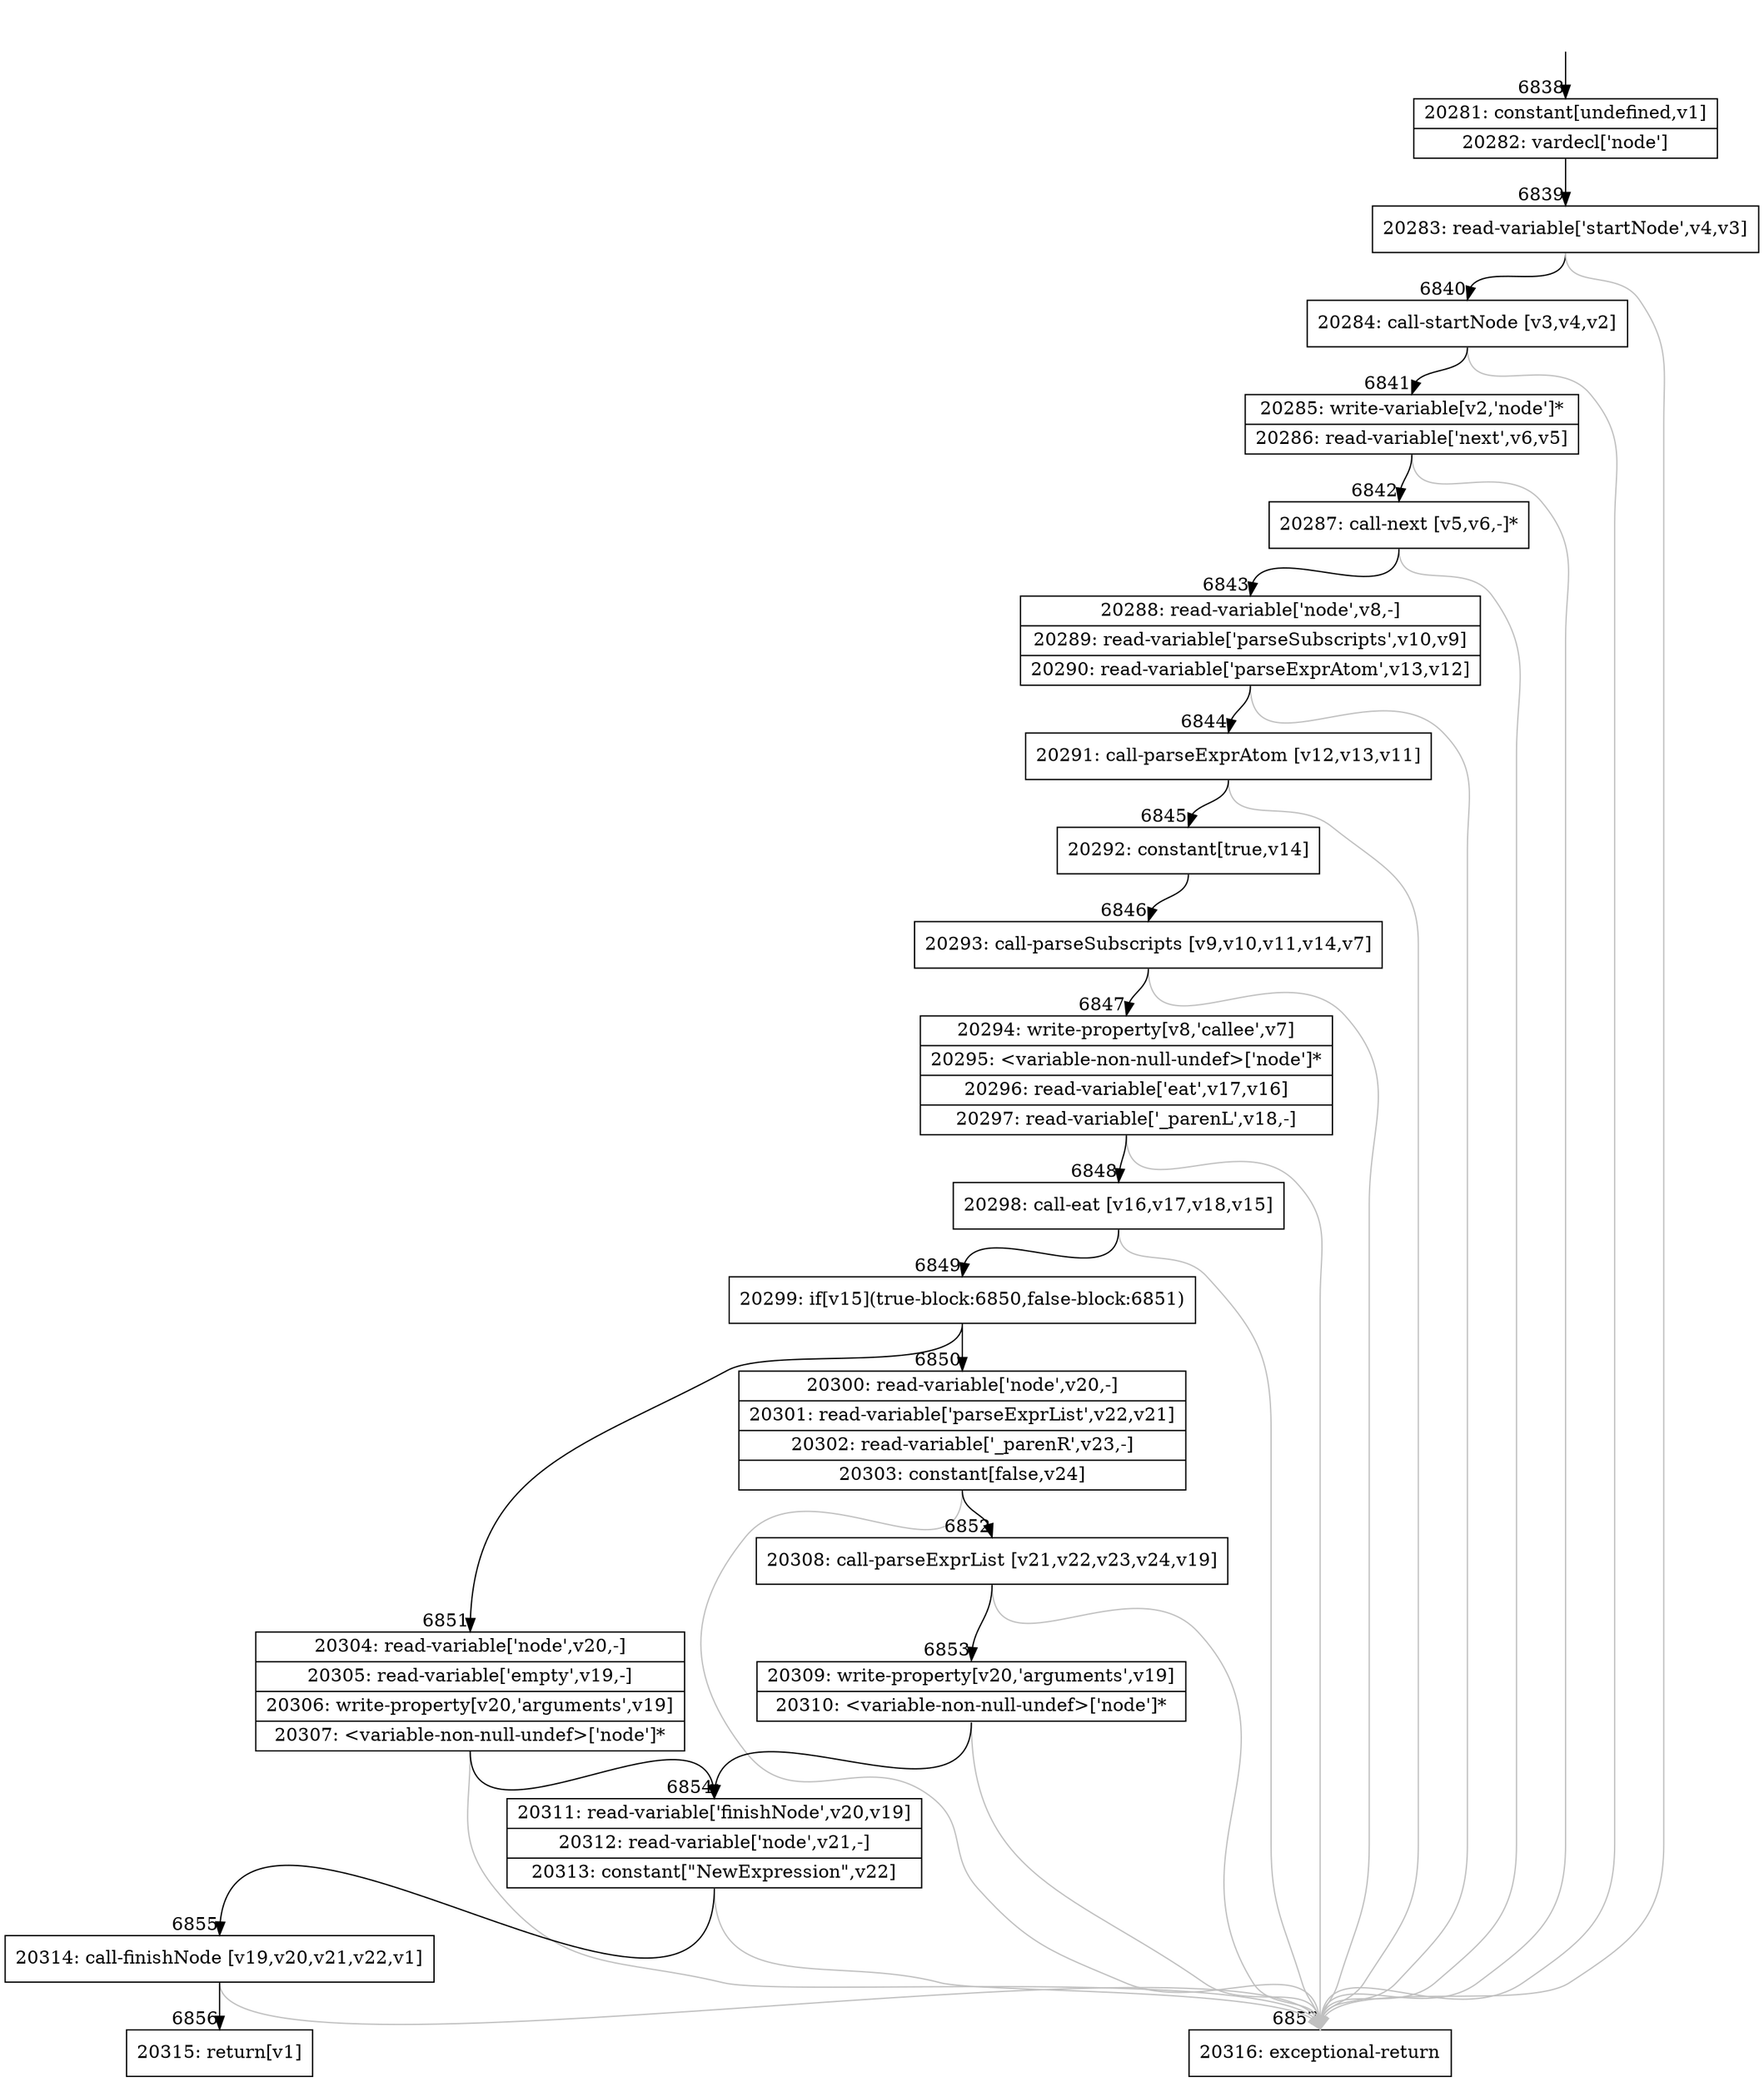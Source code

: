 digraph {
rankdir="TD"
BB_entry379[shape=none,label=""];
BB_entry379 -> BB6838 [tailport=s, headport=n, headlabel="    6838"]
BB6838 [shape=record label="{20281: constant[undefined,v1]|20282: vardecl['node']}" ] 
BB6838 -> BB6839 [tailport=s, headport=n, headlabel="      6839"]
BB6839 [shape=record label="{20283: read-variable['startNode',v4,v3]}" ] 
BB6839 -> BB6840 [tailport=s, headport=n, headlabel="      6840"]
BB6839 -> BB6857 [tailport=s, headport=n, color=gray, headlabel="      6857"]
BB6840 [shape=record label="{20284: call-startNode [v3,v4,v2]}" ] 
BB6840 -> BB6841 [tailport=s, headport=n, headlabel="      6841"]
BB6840 -> BB6857 [tailport=s, headport=n, color=gray]
BB6841 [shape=record label="{20285: write-variable[v2,'node']*|20286: read-variable['next',v6,v5]}" ] 
BB6841 -> BB6842 [tailport=s, headport=n, headlabel="      6842"]
BB6841 -> BB6857 [tailport=s, headport=n, color=gray]
BB6842 [shape=record label="{20287: call-next [v5,v6,-]*}" ] 
BB6842 -> BB6843 [tailport=s, headport=n, headlabel="      6843"]
BB6842 -> BB6857 [tailport=s, headport=n, color=gray]
BB6843 [shape=record label="{20288: read-variable['node',v8,-]|20289: read-variable['parseSubscripts',v10,v9]|20290: read-variable['parseExprAtom',v13,v12]}" ] 
BB6843 -> BB6844 [tailport=s, headport=n, headlabel="      6844"]
BB6843 -> BB6857 [tailport=s, headport=n, color=gray]
BB6844 [shape=record label="{20291: call-parseExprAtom [v12,v13,v11]}" ] 
BB6844 -> BB6845 [tailport=s, headport=n, headlabel="      6845"]
BB6844 -> BB6857 [tailport=s, headport=n, color=gray]
BB6845 [shape=record label="{20292: constant[true,v14]}" ] 
BB6845 -> BB6846 [tailport=s, headport=n, headlabel="      6846"]
BB6846 [shape=record label="{20293: call-parseSubscripts [v9,v10,v11,v14,v7]}" ] 
BB6846 -> BB6847 [tailport=s, headport=n, headlabel="      6847"]
BB6846 -> BB6857 [tailport=s, headport=n, color=gray]
BB6847 [shape=record label="{20294: write-property[v8,'callee',v7]|20295: \<variable-non-null-undef\>['node']*|20296: read-variable['eat',v17,v16]|20297: read-variable['_parenL',v18,-]}" ] 
BB6847 -> BB6848 [tailport=s, headport=n, headlabel="      6848"]
BB6847 -> BB6857 [tailport=s, headport=n, color=gray]
BB6848 [shape=record label="{20298: call-eat [v16,v17,v18,v15]}" ] 
BB6848 -> BB6849 [tailport=s, headport=n, headlabel="      6849"]
BB6848 -> BB6857 [tailport=s, headport=n, color=gray]
BB6849 [shape=record label="{20299: if[v15](true-block:6850,false-block:6851)}" ] 
BB6849 -> BB6850 [tailport=s, headport=n, headlabel="      6850"]
BB6849 -> BB6851 [tailport=s, headport=n, headlabel="      6851"]
BB6850 [shape=record label="{20300: read-variable['node',v20,-]|20301: read-variable['parseExprList',v22,v21]|20302: read-variable['_parenR',v23,-]|20303: constant[false,v24]}" ] 
BB6850 -> BB6852 [tailport=s, headport=n, headlabel="      6852"]
BB6850 -> BB6857 [tailport=s, headport=n, color=gray]
BB6851 [shape=record label="{20304: read-variable['node',v20,-]|20305: read-variable['empty',v19,-]|20306: write-property[v20,'arguments',v19]|20307: \<variable-non-null-undef\>['node']*}" ] 
BB6851 -> BB6854 [tailport=s, headport=n, headlabel="      6854"]
BB6851 -> BB6857 [tailport=s, headport=n, color=gray]
BB6852 [shape=record label="{20308: call-parseExprList [v21,v22,v23,v24,v19]}" ] 
BB6852 -> BB6853 [tailport=s, headport=n, headlabel="      6853"]
BB6852 -> BB6857 [tailport=s, headport=n, color=gray]
BB6853 [shape=record label="{20309: write-property[v20,'arguments',v19]|20310: \<variable-non-null-undef\>['node']*}" ] 
BB6853 -> BB6854 [tailport=s, headport=n]
BB6853 -> BB6857 [tailport=s, headport=n, color=gray]
BB6854 [shape=record label="{20311: read-variable['finishNode',v20,v19]|20312: read-variable['node',v21,-]|20313: constant[\"NewExpression\",v22]}" ] 
BB6854 -> BB6855 [tailport=s, headport=n, headlabel="      6855"]
BB6854 -> BB6857 [tailport=s, headport=n, color=gray]
BB6855 [shape=record label="{20314: call-finishNode [v19,v20,v21,v22,v1]}" ] 
BB6855 -> BB6856 [tailport=s, headport=n, headlabel="      6856"]
BB6855 -> BB6857 [tailport=s, headport=n, color=gray]
BB6856 [shape=record label="{20315: return[v1]}" ] 
BB6857 [shape=record label="{20316: exceptional-return}" ] 
//#$~ 6618
}
